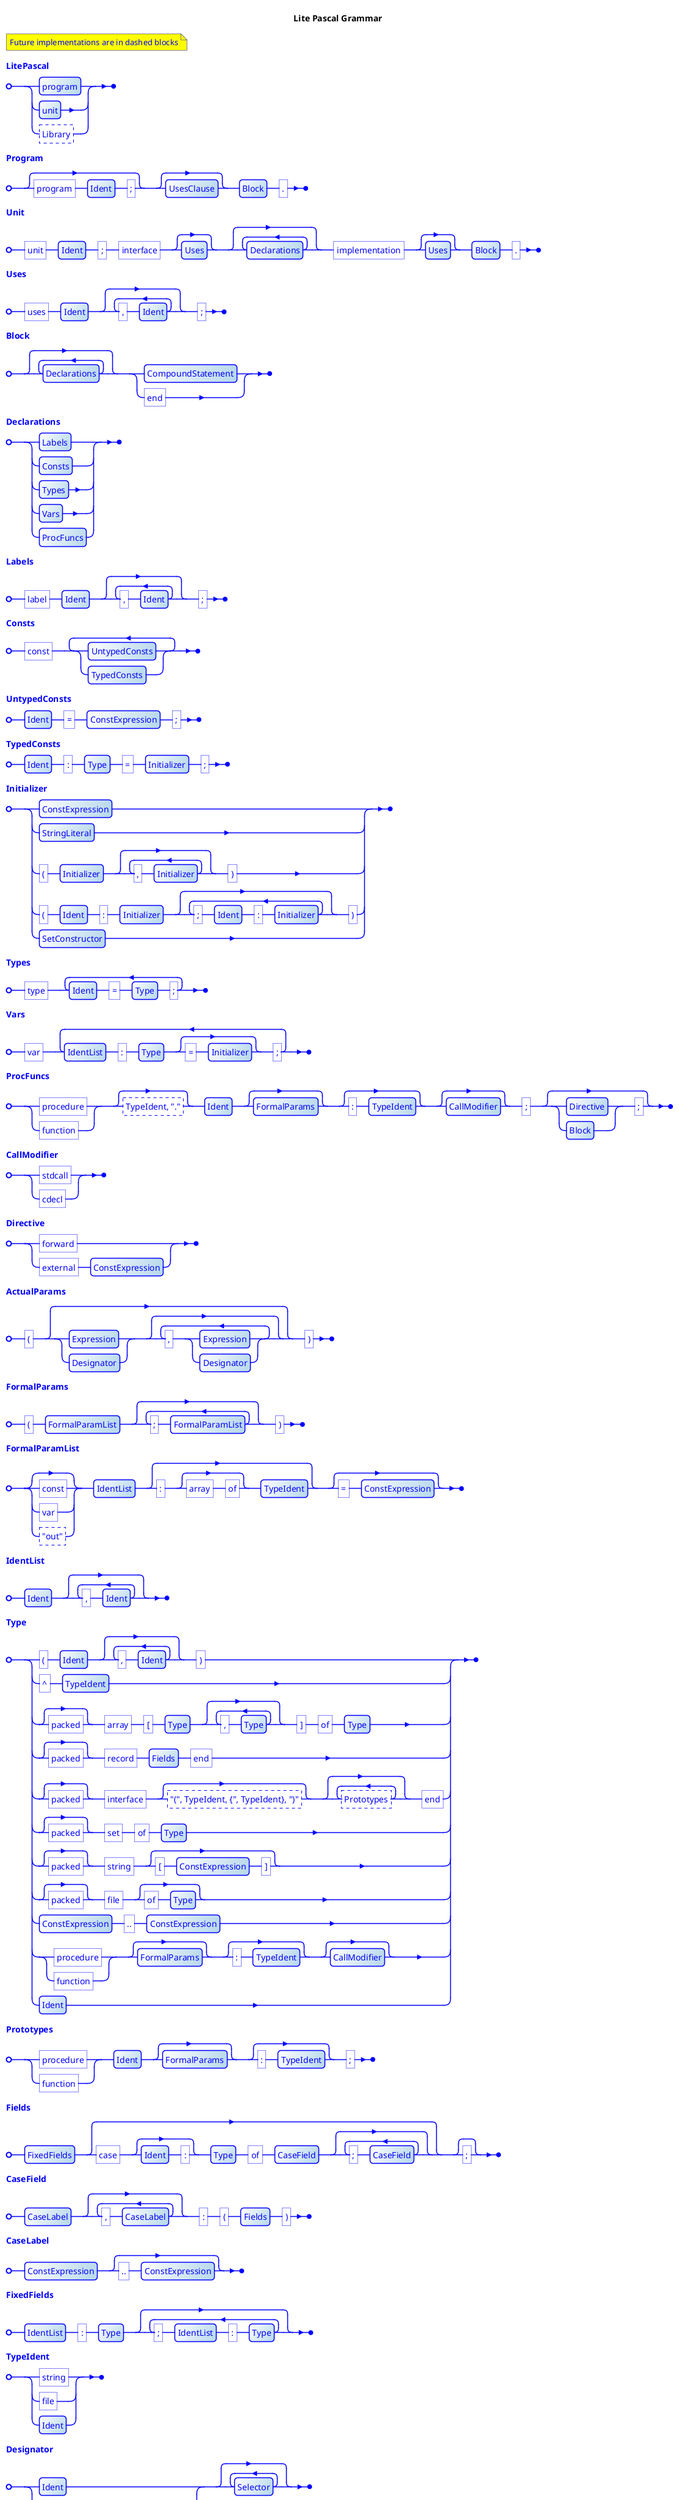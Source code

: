 @startebnf
<style>
 element {
   ebnf {
     LineColor blue
     Fontcolor blue
     Backgroundcolor #FEFEFE/#B6D8EB
     note {Backgroundcolor yellow}
   }
 }
</style>
title Lite Pascal Grammar
(*Future implementations are in dashed blocks*)

LitePascal = program | unit | ?Library?;

Program = ["program", Ident, ";"], [UsesClause], Block, ".";
                
Unit = "unit", Ident, ";", "interface", [Uses], {Declarations}, 
       "implementation", [Uses], Block, ".";
                
Uses = "uses", Ident, {",", Ident}, ";";

Block = {Declarations}, (CompoundStatement | "end");

Declarations = Labels | Consts | Types | Vars | ProcFuncs;
                                    
Labels = "label", Ident, {",", Ident}, ";";               
             
Consts = "const", {UntypedConsts | TypedConsts}-;

UntypedConsts = Ident, "=", ConstExpression, ";";
                                 
TypedConsts = Ident, ":", Type, "=", Initializer, ";";

Initializer = ConstExpression | StringLiteral |
              "(", Initializer, {",", Initializer}, ")" |
              "(", Ident, ":", Initializer, {";", Ident, ":", Initializer}, ")" |
              SetConstructor;                     

Types = "type", {Ident, "=", Type, ";"}-;

Vars = "var", {IdentList, ":", Type, ["=", Initializer], ";"}-;

ProcFuncs = ("procedure" | "function"), [?TypeIdent, "."?], Ident, [FormalParams], [":", TypeIdent], 
            [CallModifier], ";", [(Directive | Block), ";"];

CallModifier = "stdcall" | "cdecl";

Directive = "forward" | "external", ConstExpression;         

ActualParams = "(", [(Expression | Designator), {",", (Expression | Designator)}], ")";

FormalParams = "(", FormalParamList, {";", FormalParamList}, ")";
              
FormalParamList = ["const" | "var" | ?"out"?], IdentList, [":", ["array", "of"], TypeIdent], ["=", ConstExpression];             

IdentList = Ident, {",", Ident};

Type = "(", Ident, {",", Ident}, ")" |
       "^", TypeIdent |
       ["packed"], "array", "[", Type, {",", Type}, "]", "of", Type |
       ["packed"], "record", Fields, "end" |
       ["packed"], "interface", [?"(", TypeIdent, {", TypeIdent}, ")"?], {?Prototypes?}, "end" |
       ["packed"], "set", "of", Type |
       ["packed"], "string", ["[", ConstExpression, "]"] |
       ["packed"], "file", ["of", Type] |
       ConstExpression, "..", ConstExpression |
       ("procedure" | "function"), [FormalParams], [":", TypeIdent], [CallModifier] |
       Ident;
       
Prototypes = ("procedure" | "function"), Ident, [FormalParams], [":", TypeIdent], ";";

Fields = FixedFields, ["case", [Ident, ":"], Type, "of", CaseField, {";", CaseField}], [";"];       
 
CaseField = CaseLabel, {",", CaseLabel}, ":", "(", Fields, ")";

CaseLabel = ConstExpression, ["..", ConstExpression];

FixedFields = IdentList, ":", Type, {";", IdentList, ":", Type};       
       
TypeIdent = "string" | "file" | Ident;       

Designator = (Ident | TypeIdent, "(", Expression, ")"), {Selector};

Selector = "^" | "[", Expression, {",", Expression}, "]" | ".", Ident | ActualParams;

Selector = "^" | "[", Expression, {",", Expression}, "]" | ".", Ident | ActualParams;

Statement = [Ident, ":"], [Designator, [(":="|?"+="?|?"-="?|?"*="?|?"/="?), Expression] | 
            CompoundStatement | If | Case | While | Repeat | For | Goto | With];                                    

StatementList = Statement, {";", Statement};

CompoundStatement = "begin", StatementList, "end";

If = "if", Expression, "then", Statement, ["else", Statement];

Case = "case", Expression, "of", CaseElement, {";", CaseElement}, [";"], ["else", StatementList], [";"], "end";
                    
While = "while", Expression, "do", Statement;

Repeat = "repeat", StatementList, "until", Expression;

For = "for", [?"var"?], Ident, ":=", Expression, ("to" | "downto"), Expression, "do", Statement;

Goto = "goto", Ident;

With = "with", Designator, {",", Designator}, "do", Statement;                    
 
CaseElement = CaseLabel, {",", CaseLabel}, ":", Statement;

ConstExpression = Expression;

Expression = SimpleExpression, [("="|"<>"|"<"|"<="|">"|">="|"in"), SimpleExpression];

SimpleExpression = ["+"|"-"], Term ,{("+"|"-"|"or"|"xor"), Term};

Term = Factor, {("*"|"/"|"div"|"mod"|"shl"|"shr"|"and"), Factor};

Factor = ["@"], Designator | Number | CharLiteral | StringLiteral | 
         "(", Expression, ")" | "not", Factor | SetConstructor | "nil";
         
SetConstructor = "[", [Expression, ["..", Expression], {",", Expression, ["..", Expression]}], "]";         

Ident = (Letter | "_"), {Letter | "_" | Digit};

Number = "$", {HexDigit}- | {Digit}-, [".", {Digit}-], ["e", ["+" | "-"], {Digit}-];

CharLiteral = "'", (Character | "'", "'"), "'" | "#", Number | ?"^", Letter?;

StringLiteral = "'", {Character | "'", "'"}, "'" | ?"#", Number? | ?"^", Letter? | StringLiteral;
@endebnf
